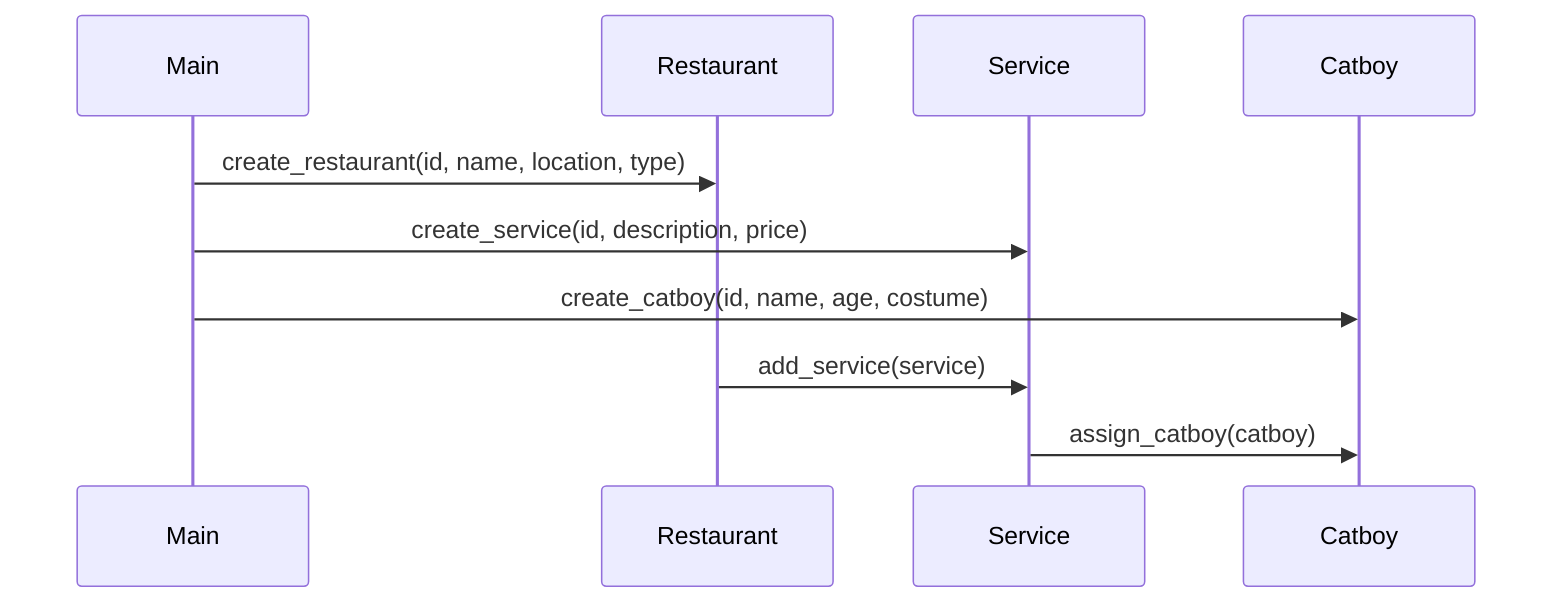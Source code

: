 sequenceDiagram
        participant M as Main
        participant R as Restaurant
        participant S as Service
        participant C as Catboy
        M->>R: create_restaurant(id, name, location, type)
        M->>S: create_service(id, description, price)
        M->>C: create_catboy(id, name, age, costume)
        R->>S: add_service(service)
        S->>C: assign_catboy(catboy)